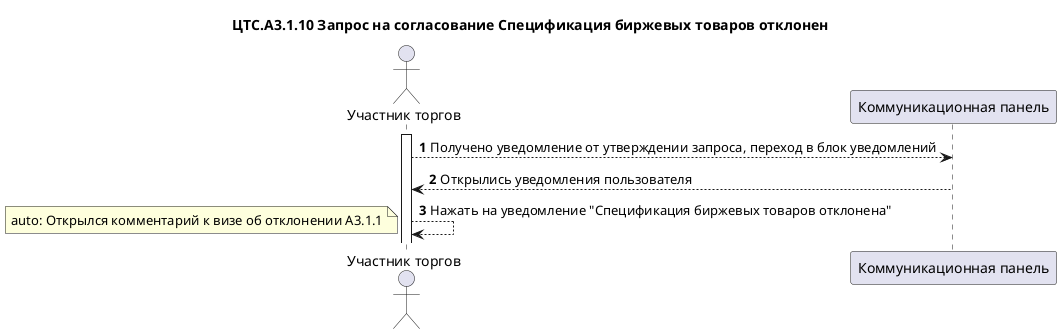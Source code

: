 @startuml "ЦТС.А3.1 Допуск товара к торгам"
title "ЦТС.А3.1.10 Запрос на cогласование Спецификация биржевых товаров отклонен"
actor "Участник торгов" as User
participant "Коммуникационная панель" as CommunicationPanel

autonumber

activate User
User-->CommunicationPanel: Получено уведомление от утверждении запроса, переход в блок уведомлений

CommunicationPanel-->User: Открылись уведомления пользователя
User-->User: Нажать на уведомление "Спецификация биржевых товаров отклонена"

note left
  auto: Открылся комментарий к визе об отклонении A3.1.1
end note

@enduml